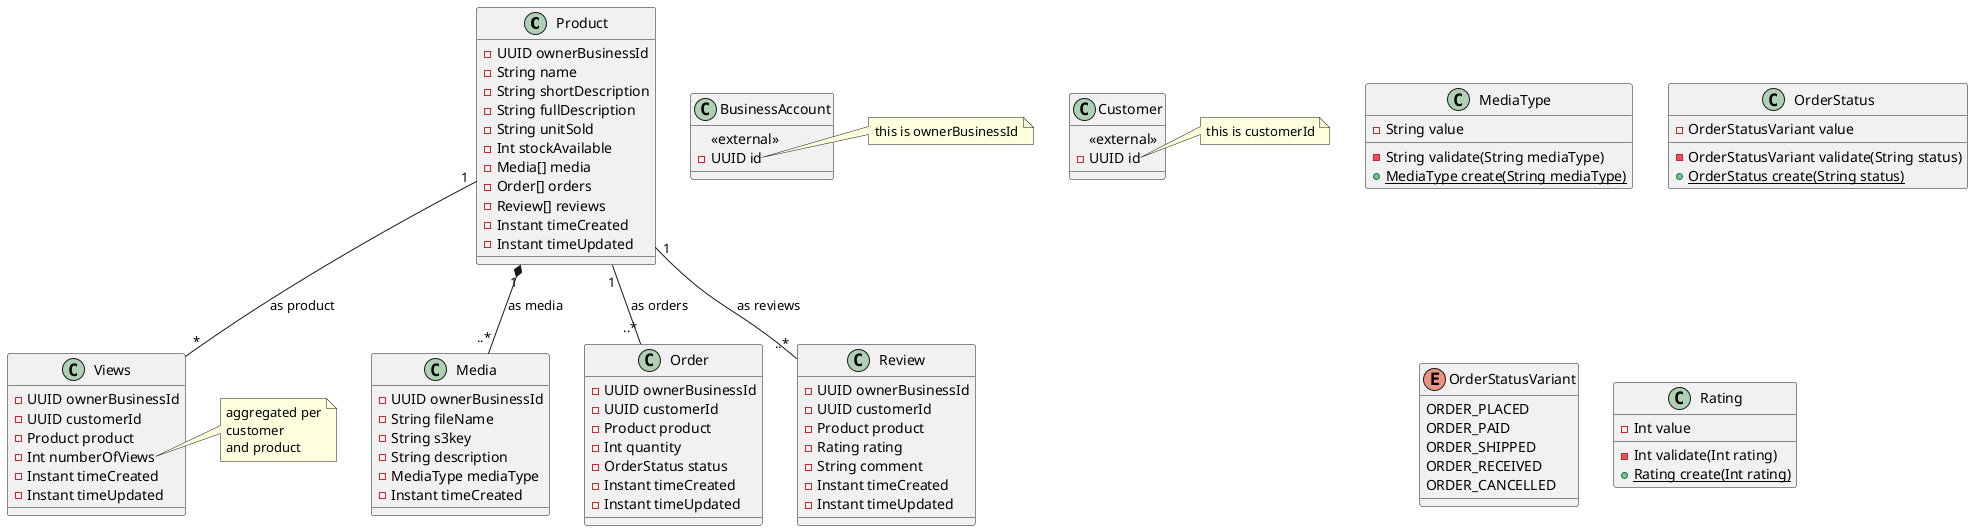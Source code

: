 @startuml

'=== ENITIES ===
class Product {
    -UUID ownerBusinessId
    -String name
    -String shortDescription
    -String fullDescription
    -String unitSold
    -Int stockAvailable
    -Media[] media
    -Order[] orders
    -Review[] reviews
    -Instant timeCreated
    -Instant timeUpdated
}

class Media {
    -UUID ownerBusinessId
    -String fileName
    -String s3key
    -String description
    -MediaType mediaType
    -Instant timeCreated
}

class Order {
    -UUID ownerBusinessId
    -UUID customerId
    -Product product
    -Int quantity
    -OrderStatus status
    -Instant timeCreated
    -Instant timeUpdated
}

class Views {
    -UUID ownerBusinessId
    -UUID customerId
    -Product product
    -Int numberOfViews
    -Instant timeCreated
    -Instant timeUpdated
}

note right of Views::numberOfViews
aggregated per
customer
and product
end note

class Review {
    -UUID ownerBusinessId
    -UUID customerId
    -Product product
    -Rating rating
    -String comment
    -Instant timeCreated
    -Instant timeUpdated
}

'=== VALUE OBJECTS ===
class MediaType {
    -String value
    -String validate(String mediaType)
    {static}+MediaType create(String mediaType)
}

class OrderStatus {
    -OrderStatusVariant value
    -OrderStatusVariant validate(String status)
    {static}+OrderStatus create(String status)
}

Enum OrderStatusVariant {
    ORDER_PLACED
    ORDER_PAID
    ORDER_SHIPPED
    ORDER_RECEIVED
    ORDER_CANCELLED
}

class Rating {
    -Int value
    -Int validate(Int rating)
    {static}+Rating create(Int rating)
}

'=== ASSOCIATIONS ===
Product "1" *-- "..*" Media : as media
Product "1" -- "..*" Order : as orders
Product "1" --  "*" Views : as product
Product "1" -- "..*" Review : as reviews

'=== EXTERNAL ENTITIES ===
class BusinessAccount {
    <<external>>
    -UUID id
}

note right of BusinessAccount::id
this is ownerBusinessId
end note

class Customer {
    <<external>>
    -UUID id
}

note right of Customer::id
this is customerId
end note

@enduml